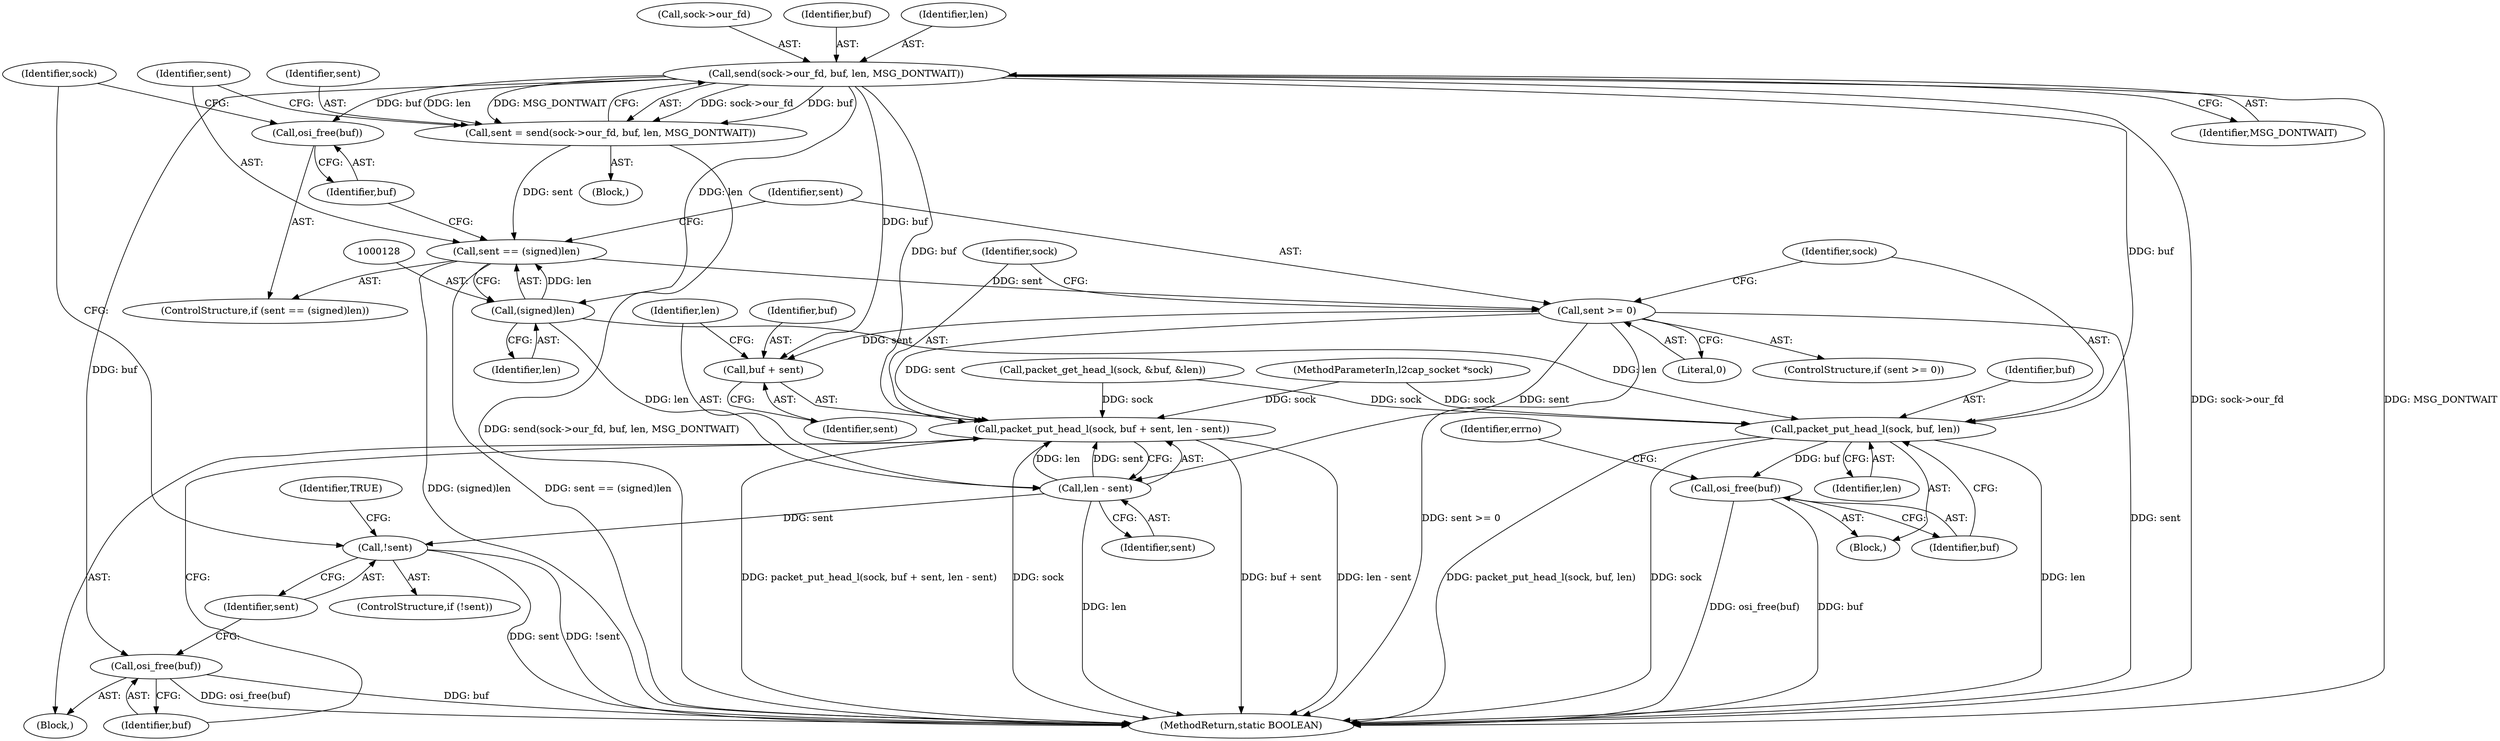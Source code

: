digraph "1_Android_472271b153c5dc53c28beac55480a8d8434b2d5c_31@API" {
"1000117" [label="(Call,send(sock->our_fd, buf, len, MSG_DONTWAIT))"];
"1000115" [label="(Call,sent = send(sock->our_fd, buf, len, MSG_DONTWAIT))"];
"1000125" [label="(Call,sent == (signed)len)"];
"1000134" [label="(Call,sent >= 0)"];
"1000138" [label="(Call,packet_put_head_l(sock, buf + sent, len - sent))"];
"1000140" [label="(Call,buf + sent)"];
"1000143" [label="(Call,len - sent)"];
"1000149" [label="(Call,!sent)"];
"1000127" [label="(Call,(signed)len)"];
"1000155" [label="(Call,packet_put_head_l(sock, buf, len))"];
"1000159" [label="(Call,osi_free(buf))"];
"1000130" [label="(Call,osi_free(buf))"];
"1000146" [label="(Call,osi_free(buf))"];
"1000146" [label="(Call,osi_free(buf))"];
"1000175" [label="(MethodReturn,static BOOLEAN)"];
"1000154" [label="(Block,)"];
"1000139" [label="(Identifier,sock)"];
"1000126" [label="(Identifier,sent)"];
"1000115" [label="(Call,sent = send(sock->our_fd, buf, len, MSG_DONTWAIT))"];
"1000127" [label="(Call,(signed)len)"];
"1000136" [label="(Literal,0)"];
"1000116" [label="(Identifier,sent)"];
"1000138" [label="(Call,packet_put_head_l(sock, buf + sent, len - sent))"];
"1000118" [label="(Call,sock->our_fd)"];
"1000155" [label="(Call,packet_put_head_l(sock, buf, len))"];
"1000113" [label="(Block,)"];
"1000156" [label="(Identifier,sock)"];
"1000145" [label="(Identifier,sent)"];
"1000137" [label="(Block,)"];
"1000135" [label="(Identifier,sent)"];
"1000121" [label="(Identifier,buf)"];
"1000149" [label="(Call,!sent)"];
"1000123" [label="(Identifier,MSG_DONTWAIT)"];
"1000122" [label="(Identifier,len)"];
"1000141" [label="(Identifier,buf)"];
"1000157" [label="(Identifier,buf)"];
"1000131" [label="(Identifier,buf)"];
"1000148" [label="(ControlStructure,if (!sent))"];
"1000160" [label="(Identifier,buf)"];
"1000117" [label="(Call,send(sock->our_fd, buf, len, MSG_DONTWAIT))"];
"1000129" [label="(Identifier,len)"];
"1000152" [label="(Identifier,TRUE)"];
"1000130" [label="(Call,osi_free(buf))"];
"1000164" [label="(Identifier,errno)"];
"1000147" [label="(Identifier,buf)"];
"1000142" [label="(Identifier,sent)"];
"1000102" [label="(MethodParameterIn,l2cap_socket *sock)"];
"1000158" [label="(Identifier,len)"];
"1000143" [label="(Call,len - sent)"];
"1000107" [label="(Call,packet_get_head_l(sock, &buf, &len))"];
"1000140" [label="(Call,buf + sent)"];
"1000125" [label="(Call,sent == (signed)len)"];
"1000124" [label="(ControlStructure,if (sent == (signed)len))"];
"1000159" [label="(Call,osi_free(buf))"];
"1000133" [label="(ControlStructure,if (sent >= 0))"];
"1000108" [label="(Identifier,sock)"];
"1000150" [label="(Identifier,sent)"];
"1000134" [label="(Call,sent >= 0)"];
"1000144" [label="(Identifier,len)"];
"1000117" -> "1000115"  [label="AST: "];
"1000117" -> "1000123"  [label="CFG: "];
"1000118" -> "1000117"  [label="AST: "];
"1000121" -> "1000117"  [label="AST: "];
"1000122" -> "1000117"  [label="AST: "];
"1000123" -> "1000117"  [label="AST: "];
"1000115" -> "1000117"  [label="CFG: "];
"1000117" -> "1000175"  [label="DDG: sock->our_fd"];
"1000117" -> "1000175"  [label="DDG: MSG_DONTWAIT"];
"1000117" -> "1000115"  [label="DDG: sock->our_fd"];
"1000117" -> "1000115"  [label="DDG: buf"];
"1000117" -> "1000115"  [label="DDG: len"];
"1000117" -> "1000115"  [label="DDG: MSG_DONTWAIT"];
"1000117" -> "1000127"  [label="DDG: len"];
"1000117" -> "1000130"  [label="DDG: buf"];
"1000117" -> "1000138"  [label="DDG: buf"];
"1000117" -> "1000140"  [label="DDG: buf"];
"1000117" -> "1000146"  [label="DDG: buf"];
"1000117" -> "1000155"  [label="DDG: buf"];
"1000115" -> "1000113"  [label="AST: "];
"1000116" -> "1000115"  [label="AST: "];
"1000126" -> "1000115"  [label="CFG: "];
"1000115" -> "1000175"  [label="DDG: send(sock->our_fd, buf, len, MSG_DONTWAIT)"];
"1000115" -> "1000125"  [label="DDG: sent"];
"1000125" -> "1000124"  [label="AST: "];
"1000125" -> "1000127"  [label="CFG: "];
"1000126" -> "1000125"  [label="AST: "];
"1000127" -> "1000125"  [label="AST: "];
"1000131" -> "1000125"  [label="CFG: "];
"1000135" -> "1000125"  [label="CFG: "];
"1000125" -> "1000175"  [label="DDG: sent == (signed)len"];
"1000125" -> "1000175"  [label="DDG: (signed)len"];
"1000127" -> "1000125"  [label="DDG: len"];
"1000125" -> "1000134"  [label="DDG: sent"];
"1000134" -> "1000133"  [label="AST: "];
"1000134" -> "1000136"  [label="CFG: "];
"1000135" -> "1000134"  [label="AST: "];
"1000136" -> "1000134"  [label="AST: "];
"1000139" -> "1000134"  [label="CFG: "];
"1000156" -> "1000134"  [label="CFG: "];
"1000134" -> "1000175"  [label="DDG: sent"];
"1000134" -> "1000175"  [label="DDG: sent >= 0"];
"1000134" -> "1000138"  [label="DDG: sent"];
"1000134" -> "1000140"  [label="DDG: sent"];
"1000134" -> "1000143"  [label="DDG: sent"];
"1000138" -> "1000137"  [label="AST: "];
"1000138" -> "1000143"  [label="CFG: "];
"1000139" -> "1000138"  [label="AST: "];
"1000140" -> "1000138"  [label="AST: "];
"1000143" -> "1000138"  [label="AST: "];
"1000147" -> "1000138"  [label="CFG: "];
"1000138" -> "1000175"  [label="DDG: sock"];
"1000138" -> "1000175"  [label="DDG: buf + sent"];
"1000138" -> "1000175"  [label="DDG: len - sent"];
"1000138" -> "1000175"  [label="DDG: packet_put_head_l(sock, buf + sent, len - sent)"];
"1000107" -> "1000138"  [label="DDG: sock"];
"1000102" -> "1000138"  [label="DDG: sock"];
"1000143" -> "1000138"  [label="DDG: len"];
"1000143" -> "1000138"  [label="DDG: sent"];
"1000140" -> "1000142"  [label="CFG: "];
"1000141" -> "1000140"  [label="AST: "];
"1000142" -> "1000140"  [label="AST: "];
"1000144" -> "1000140"  [label="CFG: "];
"1000143" -> "1000145"  [label="CFG: "];
"1000144" -> "1000143"  [label="AST: "];
"1000145" -> "1000143"  [label="AST: "];
"1000143" -> "1000175"  [label="DDG: len"];
"1000127" -> "1000143"  [label="DDG: len"];
"1000143" -> "1000149"  [label="DDG: sent"];
"1000149" -> "1000148"  [label="AST: "];
"1000149" -> "1000150"  [label="CFG: "];
"1000150" -> "1000149"  [label="AST: "];
"1000108" -> "1000149"  [label="CFG: "];
"1000152" -> "1000149"  [label="CFG: "];
"1000149" -> "1000175"  [label="DDG: !sent"];
"1000149" -> "1000175"  [label="DDG: sent"];
"1000127" -> "1000129"  [label="CFG: "];
"1000128" -> "1000127"  [label="AST: "];
"1000129" -> "1000127"  [label="AST: "];
"1000127" -> "1000155"  [label="DDG: len"];
"1000155" -> "1000154"  [label="AST: "];
"1000155" -> "1000158"  [label="CFG: "];
"1000156" -> "1000155"  [label="AST: "];
"1000157" -> "1000155"  [label="AST: "];
"1000158" -> "1000155"  [label="AST: "];
"1000160" -> "1000155"  [label="CFG: "];
"1000155" -> "1000175"  [label="DDG: packet_put_head_l(sock, buf, len)"];
"1000155" -> "1000175"  [label="DDG: len"];
"1000155" -> "1000175"  [label="DDG: sock"];
"1000107" -> "1000155"  [label="DDG: sock"];
"1000102" -> "1000155"  [label="DDG: sock"];
"1000155" -> "1000159"  [label="DDG: buf"];
"1000159" -> "1000154"  [label="AST: "];
"1000159" -> "1000160"  [label="CFG: "];
"1000160" -> "1000159"  [label="AST: "];
"1000164" -> "1000159"  [label="CFG: "];
"1000159" -> "1000175"  [label="DDG: buf"];
"1000159" -> "1000175"  [label="DDG: osi_free(buf)"];
"1000130" -> "1000124"  [label="AST: "];
"1000130" -> "1000131"  [label="CFG: "];
"1000131" -> "1000130"  [label="AST: "];
"1000108" -> "1000130"  [label="CFG: "];
"1000146" -> "1000137"  [label="AST: "];
"1000146" -> "1000147"  [label="CFG: "];
"1000147" -> "1000146"  [label="AST: "];
"1000150" -> "1000146"  [label="CFG: "];
"1000146" -> "1000175"  [label="DDG: osi_free(buf)"];
"1000146" -> "1000175"  [label="DDG: buf"];
}
